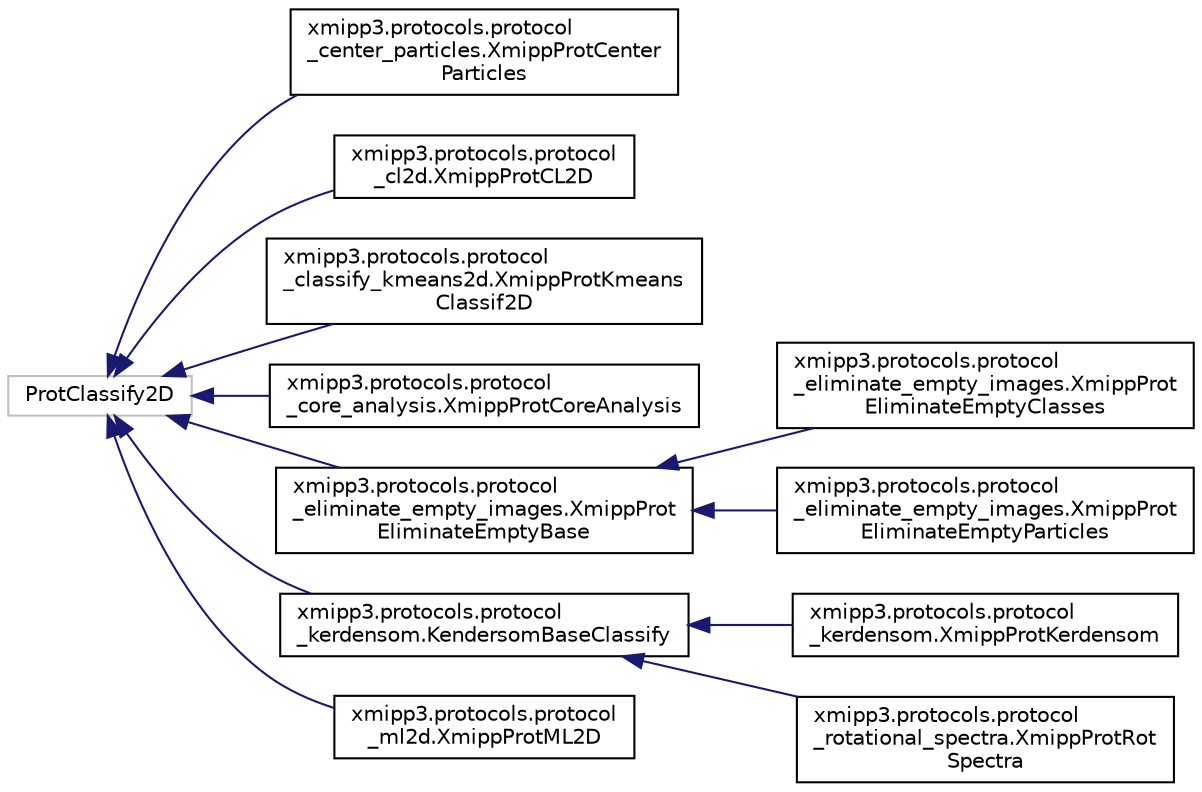 digraph "Graphical Class Hierarchy"
{
  edge [fontname="Helvetica",fontsize="10",labelfontname="Helvetica",labelfontsize="10"];
  node [fontname="Helvetica",fontsize="10",shape=record];
  rankdir="LR";
  Node412 [label="ProtClassify2D",height=0.2,width=0.4,color="grey75", fillcolor="white", style="filled"];
  Node412 -> Node0 [dir="back",color="midnightblue",fontsize="10",style="solid",fontname="Helvetica"];
  Node0 [label="xmipp3.protocols.protocol\l_center_particles.XmippProtCenter\lParticles",height=0.2,width=0.4,color="black", fillcolor="white", style="filled",URL="$classxmipp3_1_1protocols_1_1protocol__center__particles_1_1XmippProtCenterParticles.html"];
  Node412 -> Node414 [dir="back",color="midnightblue",fontsize="10",style="solid",fontname="Helvetica"];
  Node414 [label="xmipp3.protocols.protocol\l_cl2d.XmippProtCL2D",height=0.2,width=0.4,color="black", fillcolor="white", style="filled",URL="$classxmipp3_1_1protocols_1_1protocol__cl2d_1_1XmippProtCL2D.html"];
  Node412 -> Node415 [dir="back",color="midnightblue",fontsize="10",style="solid",fontname="Helvetica"];
  Node415 [label="xmipp3.protocols.protocol\l_classify_kmeans2d.XmippProtKmeans\lClassif2D",height=0.2,width=0.4,color="black", fillcolor="white", style="filled",URL="$classxmipp3_1_1protocols_1_1protocol__classify__kmeans2d_1_1XmippProtKmeansClassif2D.html"];
  Node412 -> Node416 [dir="back",color="midnightblue",fontsize="10",style="solid",fontname="Helvetica"];
  Node416 [label="xmipp3.protocols.protocol\l_core_analysis.XmippProtCoreAnalysis",height=0.2,width=0.4,color="black", fillcolor="white", style="filled",URL="$classxmipp3_1_1protocols_1_1protocol__core__analysis_1_1XmippProtCoreAnalysis.html"];
  Node412 -> Node417 [dir="back",color="midnightblue",fontsize="10",style="solid",fontname="Helvetica"];
  Node417 [label="xmipp3.protocols.protocol\l_eliminate_empty_images.XmippProt\lEliminateEmptyBase",height=0.2,width=0.4,color="black", fillcolor="white", style="filled",URL="$classxmipp3_1_1protocols_1_1protocol__eliminate__empty__images_1_1XmippProtEliminateEmptyBase.html"];
  Node417 -> Node418 [dir="back",color="midnightblue",fontsize="10",style="solid",fontname="Helvetica"];
  Node418 [label="xmipp3.protocols.protocol\l_eliminate_empty_images.XmippProt\lEliminateEmptyClasses",height=0.2,width=0.4,color="black", fillcolor="white", style="filled",URL="$classxmipp3_1_1protocols_1_1protocol__eliminate__empty__images_1_1XmippProtEliminateEmptyClasses.html"];
  Node417 -> Node419 [dir="back",color="midnightblue",fontsize="10",style="solid",fontname="Helvetica"];
  Node419 [label="xmipp3.protocols.protocol\l_eliminate_empty_images.XmippProt\lEliminateEmptyParticles",height=0.2,width=0.4,color="black", fillcolor="white", style="filled",URL="$classxmipp3_1_1protocols_1_1protocol__eliminate__empty__images_1_1XmippProtEliminateEmptyParticles.html"];
  Node412 -> Node420 [dir="back",color="midnightblue",fontsize="10",style="solid",fontname="Helvetica"];
  Node420 [label="xmipp3.protocols.protocol\l_kerdensom.KendersomBaseClassify",height=0.2,width=0.4,color="black", fillcolor="white", style="filled",URL="$classxmipp3_1_1protocols_1_1protocol__kerdensom_1_1KendersomBaseClassify.html"];
  Node420 -> Node421 [dir="back",color="midnightblue",fontsize="10",style="solid",fontname="Helvetica"];
  Node421 [label="xmipp3.protocols.protocol\l_kerdensom.XmippProtKerdensom",height=0.2,width=0.4,color="black", fillcolor="white", style="filled",URL="$classxmipp3_1_1protocols_1_1protocol__kerdensom_1_1XmippProtKerdensom.html"];
  Node420 -> Node422 [dir="back",color="midnightblue",fontsize="10",style="solid",fontname="Helvetica"];
  Node422 [label="xmipp3.protocols.protocol\l_rotational_spectra.XmippProtRot\lSpectra",height=0.2,width=0.4,color="black", fillcolor="white", style="filled",URL="$classxmipp3_1_1protocols_1_1protocol__rotational__spectra_1_1XmippProtRotSpectra.html"];
  Node412 -> Node423 [dir="back",color="midnightblue",fontsize="10",style="solid",fontname="Helvetica"];
  Node423 [label="xmipp3.protocols.protocol\l_ml2d.XmippProtML2D",height=0.2,width=0.4,color="black", fillcolor="white", style="filled",URL="$classxmipp3_1_1protocols_1_1protocol__ml2d_1_1XmippProtML2D.html"];
}
